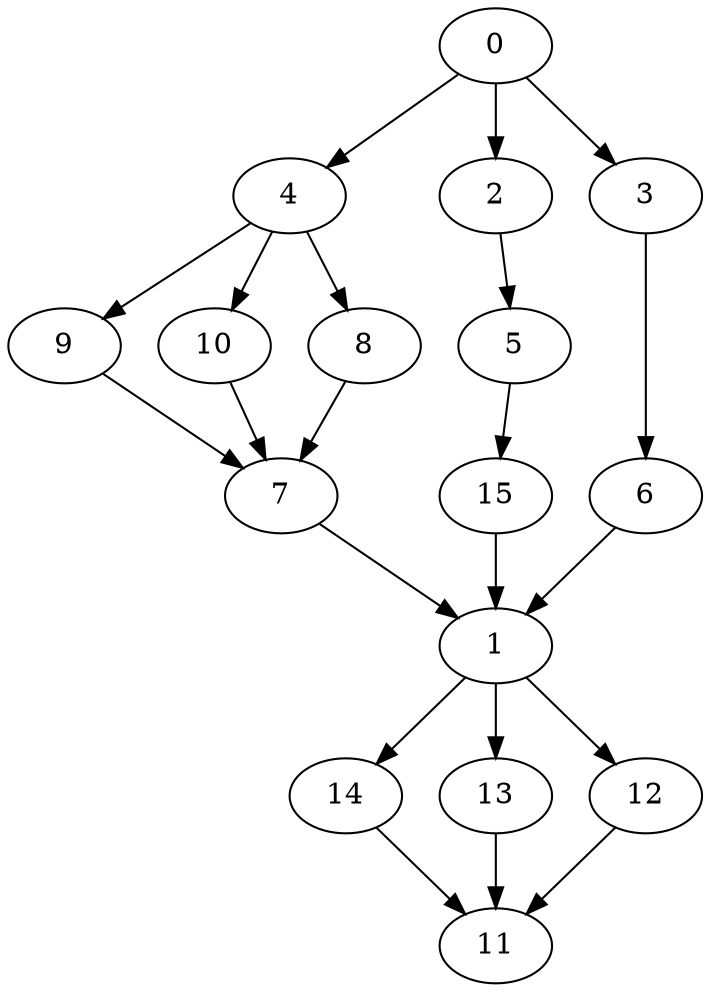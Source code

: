 digraph "SeriesParallel-MaxBf-3_Nodes_16_CCR_0.10_WeightType_Random#5" {
	graph ["Duplicate states"=0,
		GraphType=S_P,
		"Max states in OPEN"=0,
		Modes="120000ms; topo-ordered tasks, ; Pruning: task equivalence, fixed order ready list, ; F-value: ; Optimisation: best schedule length (\
SL) optimisation on equal, ",
		NumberOfTasks=16,
		"Pruned using list schedule length"=1389,
		"States removed from OPEN"=0,
		TargetSystem="Homogeneous-4",
		"Time to schedule (ms)"=203,
		"Total idle time"=577,
		"Total schedule length"=622,
		"Total sequential time"=1298,
		"Total states created"=4977
	];
	0	["Finish time"=103,
		Processor=0,
		"Start time"=0,
		Weight=103];
	4	["Finish time"=193,
		Processor=0,
		"Start time"=103,
		Weight=90];
	0 -> 4	[Weight=9];
	2	["Finish time"=174,
		Processor=1,
		"Start time"=110,
		Weight=64];
	0 -> 2	[Weight=7];
	3	["Finish time"=208,
		Processor=2,
		"Start time"=105,
		Weight=103];
	0 -> 3	[Weight=2];
	9	["Finish time"=270,
		Processor=0,
		"Start time"=193,
		Weight=77];
	4 -> 9	[Weight=2];
	10	["Finish time"=272,
		Processor=2,
		"Start time"=208,
		Weight=64];
	4 -> 10	[Weight=6];
	8	["Finish time"=254,
		Processor=1,
		"Start time"=203,
		Weight=51];
	4 -> 8	[Weight=10];
	5	["Finish time"=267,
		Processor=3,
		"Start time"=177,
		Weight=90];
	2 -> 5	[Weight=3];
	6	["Finish time"=344,
		Processor=1,
		"Start time"=254,
		Weight=90];
	3 -> 6	[Weight=6];
	15	["Finish time"=344,
		Processor=3,
		"Start time"=267,
		Weight=77];
	5 -> 15	[Weight=5];
	7	["Finish time"=351,
		Processor=0,
		"Start time"=274,
		Weight=77];
	9 -> 7	[Weight=9];
	10 -> 7	[Weight=2];
	8 -> 7	[Weight=4];
	1	["Finish time"=377,
		Processor=0,
		"Start time"=351,
		Weight=26];
	6 -> 1	[Weight=6];
	7 -> 1	[Weight=10];
	15 -> 1	[Weight=7];
	14	["Finish time"=493,
		Processor=0,
		"Start time"=377,
		Weight=116];
	1 -> 14	[Weight=10];
	13	["Finish time"=462,
		Processor=3,
		"Start time"=385,
		Weight=77];
	1 -> 13	[Weight=8];
	12	["Finish time"=447,
		Processor=2,
		"Start time"=383,
		Weight=64];
	1 -> 12	[Weight=6];
	11	["Finish time"=622,
		Processor=0,
		"Start time"=493,
		Weight=129];
	14 -> 11	[Weight=6];
	13 -> 11	[Weight=10];
	12 -> 11	[Weight=2];
}
